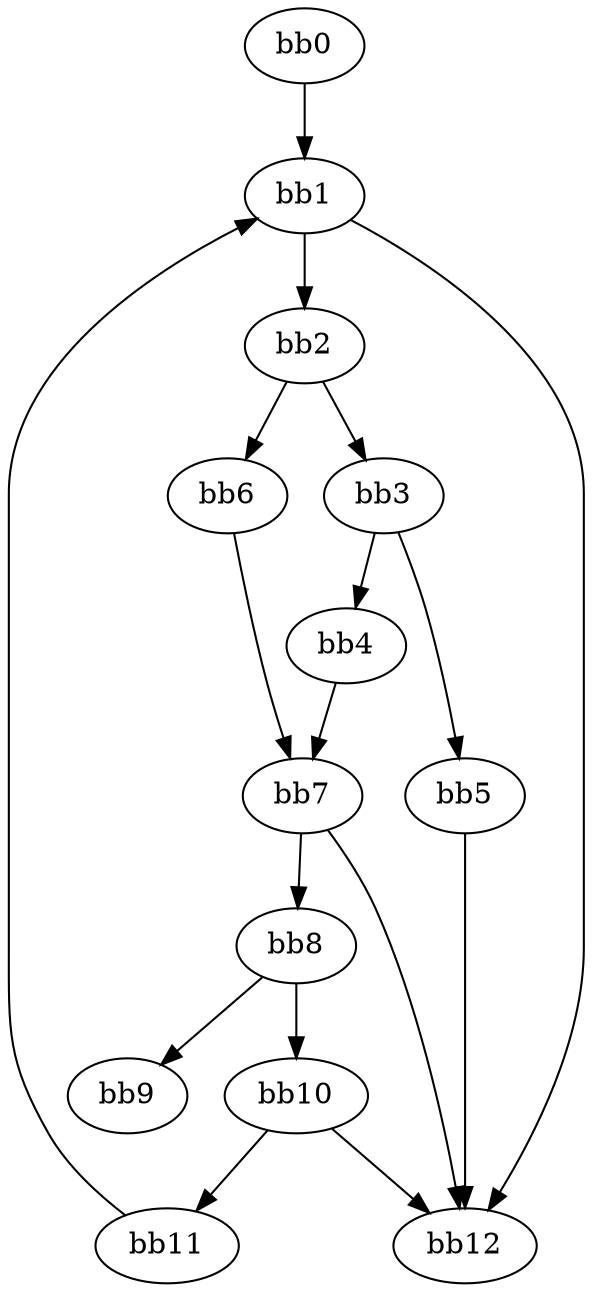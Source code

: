 digraph {
    0 [ label = "bb0\l" ]
    1 [ label = "bb1\l" ]
    2 [ label = "bb2\l" ]
    3 [ label = "bb3\l" ]
    4 [ label = "bb4\l" ]
    5 [ label = "bb5\l" ]
    6 [ label = "bb6\l" ]
    7 [ label = "bb7\l" ]
    8 [ label = "bb8\l" ]
    9 [ label = "bb9\l" ]
    10 [ label = "bb10\l" ]
    11 [ label = "bb11\l" ]
    12 [ label = "bb12\l" ]
    0 -> 1 [ ]
    1 -> 2 [ ]
    1 -> 12 [ ]
    2 -> 3 [ ]
    2 -> 6 [ ]
    3 -> 4 [ ]
    3 -> 5 [ ]
    4 -> 7 [ ]
    5 -> 12 [ ]
    6 -> 7 [ ]
    7 -> 8 [ ]
    7 -> 12 [ ]
    8 -> 9 [ ]
    8 -> 10 [ ]
    10 -> 11 [ ]
    10 -> 12 [ ]
    11 -> 1 [ ]
}

